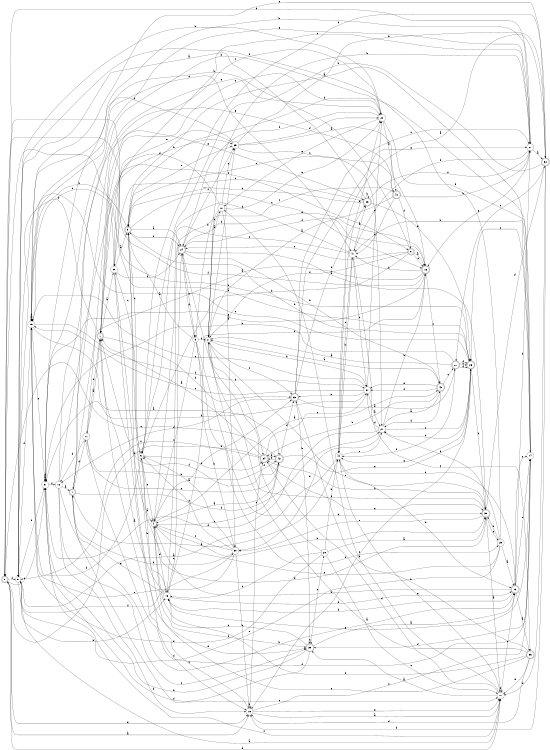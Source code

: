 digraph n36_8 {
__start0 [label="" shape="none"];

rankdir=LR;
size="8,5";

s0 [style="rounded,filled", color="black", fillcolor="white" shape="doublecircle", label="0"];
s1 [style="rounded,filled", color="black", fillcolor="white" shape="doublecircle", label="1"];
s2 [style="filled", color="black", fillcolor="white" shape="circle", label="2"];
s3 [style="rounded,filled", color="black", fillcolor="white" shape="doublecircle", label="3"];
s4 [style="filled", color="black", fillcolor="white" shape="circle", label="4"];
s5 [style="filled", color="black", fillcolor="white" shape="circle", label="5"];
s6 [style="filled", color="black", fillcolor="white" shape="circle", label="6"];
s7 [style="rounded,filled", color="black", fillcolor="white" shape="doublecircle", label="7"];
s8 [style="rounded,filled", color="black", fillcolor="white" shape="doublecircle", label="8"];
s9 [style="filled", color="black", fillcolor="white" shape="circle", label="9"];
s10 [style="filled", color="black", fillcolor="white" shape="circle", label="10"];
s11 [style="filled", color="black", fillcolor="white" shape="circle", label="11"];
s12 [style="filled", color="black", fillcolor="white" shape="circle", label="12"];
s13 [style="rounded,filled", color="black", fillcolor="white" shape="doublecircle", label="13"];
s14 [style="filled", color="black", fillcolor="white" shape="circle", label="14"];
s15 [style="filled", color="black", fillcolor="white" shape="circle", label="15"];
s16 [style="rounded,filled", color="black", fillcolor="white" shape="doublecircle", label="16"];
s17 [style="filled", color="black", fillcolor="white" shape="circle", label="17"];
s18 [style="filled", color="black", fillcolor="white" shape="circle", label="18"];
s19 [style="filled", color="black", fillcolor="white" shape="circle", label="19"];
s20 [style="filled", color="black", fillcolor="white" shape="circle", label="20"];
s21 [style="filled", color="black", fillcolor="white" shape="circle", label="21"];
s22 [style="rounded,filled", color="black", fillcolor="white" shape="doublecircle", label="22"];
s23 [style="rounded,filled", color="black", fillcolor="white" shape="doublecircle", label="23"];
s24 [style="rounded,filled", color="black", fillcolor="white" shape="doublecircle", label="24"];
s25 [style="filled", color="black", fillcolor="white" shape="circle", label="25"];
s26 [style="rounded,filled", color="black", fillcolor="white" shape="doublecircle", label="26"];
s27 [style="filled", color="black", fillcolor="white" shape="circle", label="27"];
s28 [style="filled", color="black", fillcolor="white" shape="circle", label="28"];
s29 [style="filled", color="black", fillcolor="white" shape="circle", label="29"];
s30 [style="filled", color="black", fillcolor="white" shape="circle", label="30"];
s31 [style="filled", color="black", fillcolor="white" shape="circle", label="31"];
s32 [style="rounded,filled", color="black", fillcolor="white" shape="doublecircle", label="32"];
s33 [style="rounded,filled", color="black", fillcolor="white" shape="doublecircle", label="33"];
s34 [style="rounded,filled", color="black", fillcolor="white" shape="doublecircle", label="34"];
s35 [style="rounded,filled", color="black", fillcolor="white" shape="doublecircle", label="35"];
s36 [style="rounded,filled", color="black", fillcolor="white" shape="doublecircle", label="36"];
s37 [style="filled", color="black", fillcolor="white" shape="circle", label="37"];
s38 [style="filled", color="black", fillcolor="white" shape="circle", label="38"];
s39 [style="rounded,filled", color="black", fillcolor="white" shape="doublecircle", label="39"];
s40 [style="rounded,filled", color="black", fillcolor="white" shape="doublecircle", label="40"];
s41 [style="filled", color="black", fillcolor="white" shape="circle", label="41"];
s42 [style="rounded,filled", color="black", fillcolor="white" shape="doublecircle", label="42"];
s43 [style="rounded,filled", color="black", fillcolor="white" shape="doublecircle", label="43"];
s44 [style="filled", color="black", fillcolor="white" shape="circle", label="44"];
s0 -> s19 [label="a"];
s0 -> s26 [label="b"];
s0 -> s31 [label="c"];
s0 -> s17 [label="d"];
s0 -> s19 [label="e"];
s0 -> s9 [label="f"];
s1 -> s38 [label="a"];
s1 -> s9 [label="b"];
s1 -> s20 [label="c"];
s1 -> s33 [label="d"];
s1 -> s11 [label="e"];
s1 -> s19 [label="f"];
s2 -> s10 [label="a"];
s2 -> s37 [label="b"];
s2 -> s33 [label="c"];
s2 -> s29 [label="d"];
s2 -> s35 [label="e"];
s2 -> s34 [label="f"];
s3 -> s24 [label="a"];
s3 -> s15 [label="b"];
s3 -> s16 [label="c"];
s3 -> s6 [label="d"];
s3 -> s29 [label="e"];
s3 -> s24 [label="f"];
s4 -> s43 [label="a"];
s4 -> s35 [label="b"];
s4 -> s42 [label="c"];
s4 -> s18 [label="d"];
s4 -> s33 [label="e"];
s4 -> s39 [label="f"];
s5 -> s3 [label="a"];
s5 -> s30 [label="b"];
s5 -> s4 [label="c"];
s5 -> s35 [label="d"];
s5 -> s25 [label="e"];
s5 -> s2 [label="f"];
s6 -> s4 [label="a"];
s6 -> s34 [label="b"];
s6 -> s38 [label="c"];
s6 -> s32 [label="d"];
s6 -> s4 [label="e"];
s6 -> s15 [label="f"];
s7 -> s44 [label="a"];
s7 -> s20 [label="b"];
s7 -> s17 [label="c"];
s7 -> s11 [label="d"];
s7 -> s20 [label="e"];
s7 -> s21 [label="f"];
s8 -> s16 [label="a"];
s8 -> s15 [label="b"];
s8 -> s16 [label="c"];
s8 -> s6 [label="d"];
s8 -> s24 [label="e"];
s8 -> s2 [label="f"];
s9 -> s17 [label="a"];
s9 -> s18 [label="b"];
s9 -> s26 [label="c"];
s9 -> s15 [label="d"];
s9 -> s31 [label="e"];
s9 -> s30 [label="f"];
s10 -> s30 [label="a"];
s10 -> s5 [label="b"];
s10 -> s29 [label="c"];
s10 -> s1 [label="d"];
s10 -> s20 [label="e"];
s10 -> s2 [label="f"];
s11 -> s1 [label="a"];
s11 -> s42 [label="b"];
s11 -> s42 [label="c"];
s11 -> s12 [label="d"];
s11 -> s40 [label="e"];
s11 -> s14 [label="f"];
s12 -> s7 [label="a"];
s12 -> s13 [label="b"];
s12 -> s39 [label="c"];
s12 -> s19 [label="d"];
s12 -> s23 [label="e"];
s12 -> s8 [label="f"];
s13 -> s36 [label="a"];
s13 -> s4 [label="b"];
s13 -> s14 [label="c"];
s13 -> s18 [label="d"];
s13 -> s14 [label="e"];
s13 -> s27 [label="f"];
s14 -> s3 [label="a"];
s14 -> s41 [label="b"];
s14 -> s26 [label="c"];
s14 -> s39 [label="d"];
s14 -> s18 [label="e"];
s14 -> s3 [label="f"];
s15 -> s42 [label="a"];
s15 -> s15 [label="b"];
s15 -> s15 [label="c"];
s15 -> s41 [label="d"];
s15 -> s31 [label="e"];
s15 -> s37 [label="f"];
s16 -> s7 [label="a"];
s16 -> s41 [label="b"];
s16 -> s43 [label="c"];
s16 -> s24 [label="d"];
s16 -> s31 [label="e"];
s16 -> s0 [label="f"];
s17 -> s39 [label="a"];
s17 -> s10 [label="b"];
s17 -> s13 [label="c"];
s17 -> s34 [label="d"];
s17 -> s44 [label="e"];
s17 -> s17 [label="f"];
s18 -> s1 [label="a"];
s18 -> s3 [label="b"];
s18 -> s24 [label="c"];
s18 -> s13 [label="d"];
s18 -> s7 [label="e"];
s18 -> s16 [label="f"];
s19 -> s17 [label="a"];
s19 -> s19 [label="b"];
s19 -> s3 [label="c"];
s19 -> s34 [label="d"];
s19 -> s17 [label="e"];
s19 -> s14 [label="f"];
s20 -> s40 [label="a"];
s20 -> s9 [label="b"];
s20 -> s1 [label="c"];
s20 -> s14 [label="d"];
s20 -> s10 [label="e"];
s20 -> s24 [label="f"];
s21 -> s43 [label="a"];
s21 -> s16 [label="b"];
s21 -> s26 [label="c"];
s21 -> s37 [label="d"];
s21 -> s30 [label="e"];
s21 -> s31 [label="f"];
s22 -> s2 [label="a"];
s22 -> s31 [label="b"];
s22 -> s26 [label="c"];
s22 -> s26 [label="d"];
s22 -> s44 [label="e"];
s22 -> s26 [label="f"];
s23 -> s9 [label="a"];
s23 -> s23 [label="b"];
s23 -> s38 [label="c"];
s23 -> s3 [label="d"];
s23 -> s26 [label="e"];
s23 -> s27 [label="f"];
s24 -> s35 [label="a"];
s24 -> s43 [label="b"];
s24 -> s5 [label="c"];
s24 -> s5 [label="d"];
s24 -> s16 [label="e"];
s24 -> s29 [label="f"];
s25 -> s13 [label="a"];
s25 -> s35 [label="b"];
s25 -> s4 [label="c"];
s25 -> s9 [label="d"];
s25 -> s9 [label="e"];
s25 -> s21 [label="f"];
s26 -> s0 [label="a"];
s26 -> s21 [label="b"];
s26 -> s19 [label="c"];
s26 -> s3 [label="d"];
s26 -> s44 [label="e"];
s26 -> s35 [label="f"];
s27 -> s32 [label="a"];
s27 -> s2 [label="b"];
s27 -> s38 [label="c"];
s27 -> s0 [label="d"];
s27 -> s16 [label="e"];
s27 -> s41 [label="f"];
s28 -> s35 [label="a"];
s28 -> s44 [label="b"];
s28 -> s17 [label="c"];
s28 -> s18 [label="d"];
s28 -> s15 [label="e"];
s28 -> s2 [label="f"];
s29 -> s16 [label="a"];
s29 -> s32 [label="b"];
s29 -> s21 [label="c"];
s29 -> s20 [label="d"];
s29 -> s1 [label="e"];
s29 -> s15 [label="f"];
s30 -> s6 [label="a"];
s30 -> s19 [label="b"];
s30 -> s4 [label="c"];
s30 -> s6 [label="d"];
s30 -> s15 [label="e"];
s30 -> s7 [label="f"];
s31 -> s31 [label="a"];
s31 -> s27 [label="b"];
s31 -> s17 [label="c"];
s31 -> s31 [label="d"];
s31 -> s27 [label="e"];
s31 -> s12 [label="f"];
s32 -> s44 [label="a"];
s32 -> s6 [label="b"];
s32 -> s22 [label="c"];
s32 -> s17 [label="d"];
s32 -> s15 [label="e"];
s32 -> s19 [label="f"];
s33 -> s22 [label="a"];
s33 -> s39 [label="b"];
s33 -> s27 [label="c"];
s33 -> s12 [label="d"];
s33 -> s27 [label="e"];
s33 -> s23 [label="f"];
s34 -> s1 [label="a"];
s34 -> s42 [label="b"];
s34 -> s37 [label="c"];
s34 -> s0 [label="d"];
s34 -> s35 [label="e"];
s34 -> s9 [label="f"];
s35 -> s17 [label="a"];
s35 -> s34 [label="b"];
s35 -> s25 [label="c"];
s35 -> s32 [label="d"];
s35 -> s30 [label="e"];
s35 -> s24 [label="f"];
s36 -> s2 [label="a"];
s36 -> s33 [label="b"];
s36 -> s6 [label="c"];
s36 -> s19 [label="d"];
s36 -> s17 [label="e"];
s36 -> s18 [label="f"];
s37 -> s21 [label="a"];
s37 -> s33 [label="b"];
s37 -> s15 [label="c"];
s37 -> s20 [label="d"];
s37 -> s15 [label="e"];
s37 -> s31 [label="f"];
s38 -> s3 [label="a"];
s38 -> s29 [label="b"];
s38 -> s15 [label="c"];
s38 -> s35 [label="d"];
s38 -> s39 [label="e"];
s38 -> s24 [label="f"];
s39 -> s13 [label="a"];
s39 -> s31 [label="b"];
s39 -> s39 [label="c"];
s39 -> s4 [label="d"];
s39 -> s28 [label="e"];
s39 -> s31 [label="f"];
s40 -> s2 [label="a"];
s40 -> s27 [label="b"];
s40 -> s18 [label="c"];
s40 -> s41 [label="d"];
s40 -> s3 [label="e"];
s40 -> s8 [label="f"];
s41 -> s23 [label="a"];
s41 -> s37 [label="b"];
s41 -> s36 [label="c"];
s41 -> s6 [label="d"];
s41 -> s44 [label="e"];
s41 -> s4 [label="f"];
s42 -> s4 [label="a"];
s42 -> s34 [label="b"];
s42 -> s0 [label="c"];
s42 -> s33 [label="d"];
s42 -> s26 [label="e"];
s42 -> s1 [label="f"];
s43 -> s2 [label="a"];
s43 -> s34 [label="b"];
s43 -> s22 [label="c"];
s43 -> s37 [label="d"];
s43 -> s37 [label="e"];
s43 -> s21 [label="f"];
s44 -> s9 [label="a"];
s44 -> s41 [label="b"];
s44 -> s13 [label="c"];
s44 -> s13 [label="d"];
s44 -> s21 [label="e"];
s44 -> s20 [label="f"];

}